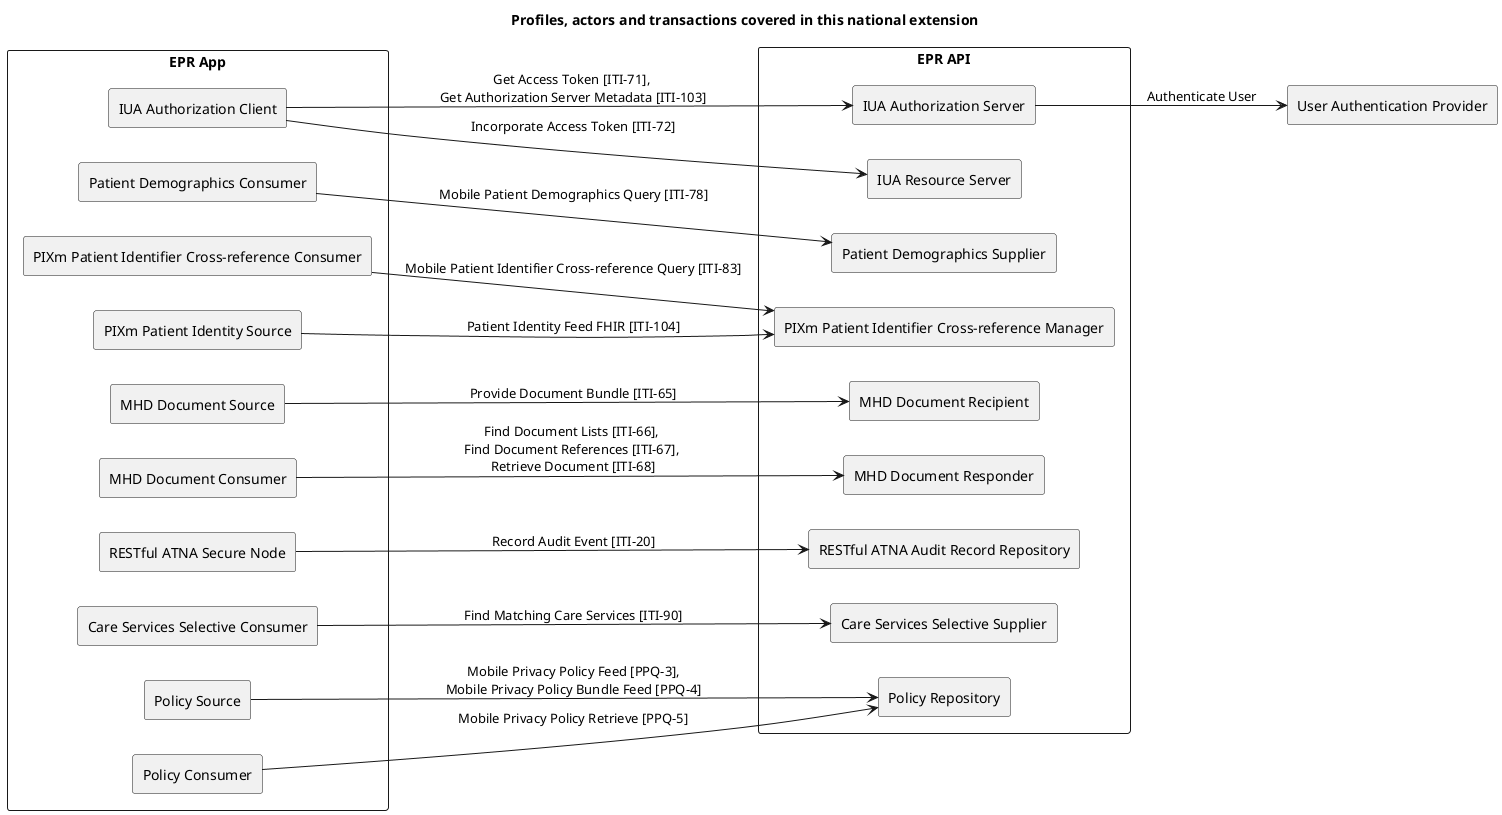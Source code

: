 @startuml

title **Profiles, actors and transactions covered in this national extension**

skinparam componentStyle rectangle
skinparam svgDimensionStyle false

left to right direction

component "EPR App" {
  [IUA Authorization Client] as IUAClient

  [Patient Demographics Consumer] as PDQmConsumer

  [PIXm Patient Identifier Cross-reference Consumer] as PIXmConsumer
  [PIXm Patient Identity Source] as PIXmSource

  [MHD Document Source] as MHDSource
  [MHD Document Consumer] as MHDConsumer

  [RESTful ATNA Secure Node] as ATNANode

  [Care Services Selective Consumer] as mCSDSelectiveConsumer

  [Policy Source] as PPQmPolicySource
  [Policy Consumer] as PPQmPolicyConsumer
}

component "EPR API" {
  [IUA Authorization Server] as IUAAuthServer
  IUAClient -> IUAAuthServer : Get Access Token [ITI-71], \nGet Authorization Server Metadata [ITI-103]
  [IUA Resource Server] as IUAResourceServer
  IUAClient --> IUAResourceServer : Incorporate Access Token [ITI-72]

  [Patient Demographics Supplier] as PDQmSupplier
  PDQmConsumer --> PDQmSupplier : Mobile Patient Demographics Query [ITI-78]

  [PIXm Patient Identifier Cross-reference Manager] as PIXmManager
  PIXmConsumer --> PIXmManager : Mobile Patient Identifier Cross-reference Query [ITI-83]
  PIXmSource --> PIXmManager : Patient Identity Feed FHIR [ITI-104]

  [MHD Document Recipient] as MHDRecipient
  MHDSource --> MHDRecipient : Provide Document Bundle [ITI-65]

  [MHD Document Responder] as MHDResponder
  MHDConsumer --> MHDResponder : Find Document Lists [ITI-66], \nFind Document References [ITI-67], \nRetrieve Document [ITI-68] 

  [RESTful ATNA Audit Record Repository] as ATNARepository
  ATNANode --> ATNARepository : Record Audit Event [ITI-20]

  [Care Services Selective Supplier] as mCSDSelectiveSupplier
  mCSDSelectiveConsumer --> mCSDSelectiveSupplier : Find Matching Care Services [ITI-90]

  [Policy Repository] as PPQmPolicyRepository
  PPQmPolicySource --> PPQmPolicyRepository : Mobile Privacy Policy Feed [PPQ-3],\nMobile Privacy Policy Bundle Feed [PPQ-4]
  PPQmPolicyConsumer --> PPQmPolicyRepository : Mobile Privacy Policy Retrieve [PPQ-5]
}

[User Authentication Provider] as UAProvider
IUAAuthServer --> UAProvider : Authenticate User

@enduml
